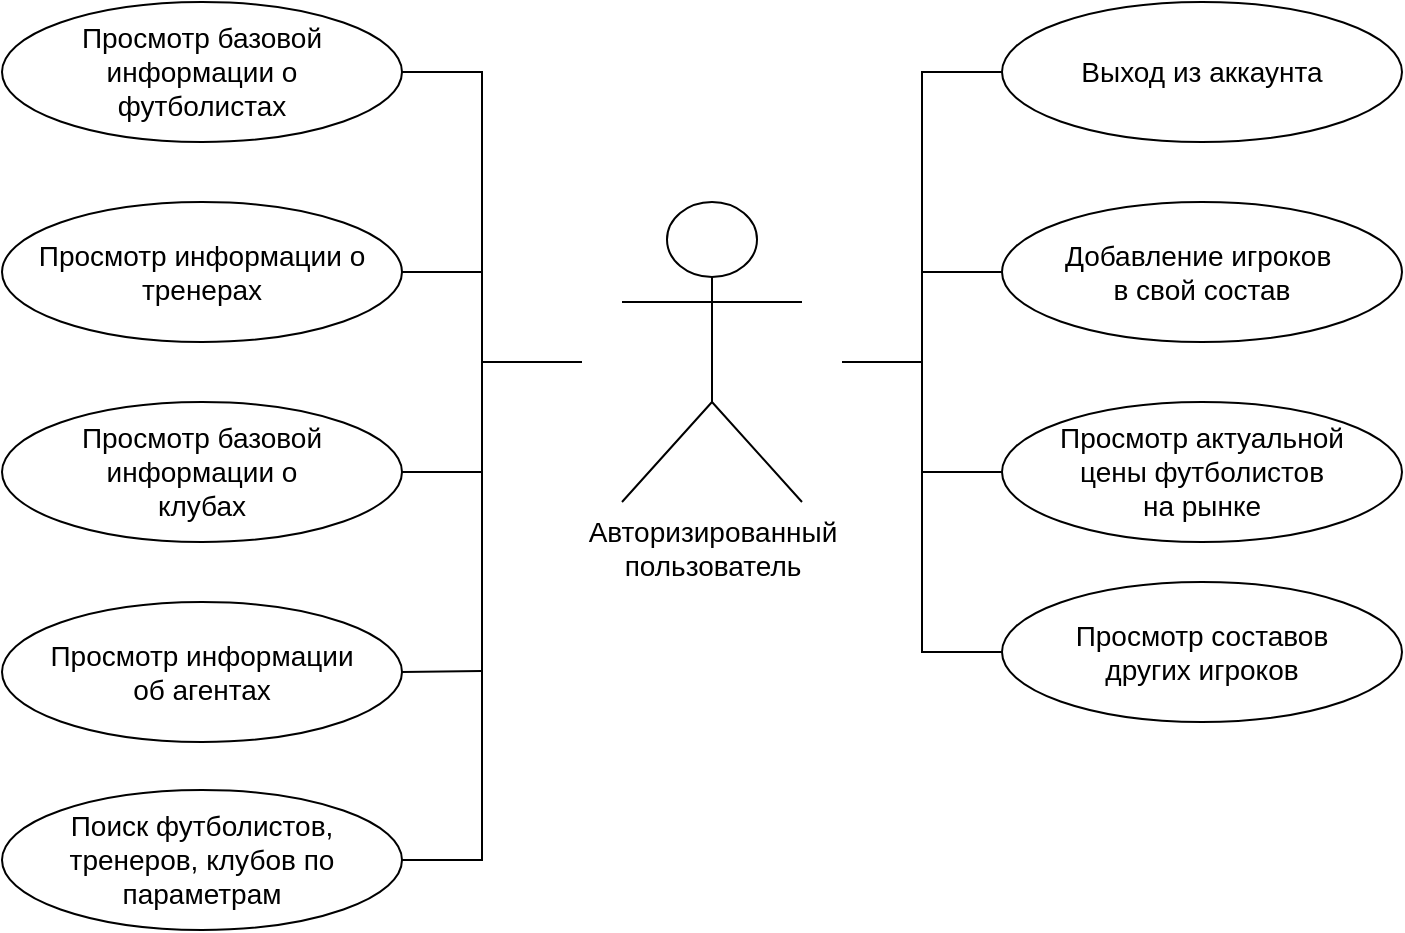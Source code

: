 <mxfile>
    <diagram id="JgWmcChnruEpAp_GRVAy" name="Страница 1">
        <mxGraphModel dx="611" dy="682" grid="1" gridSize="10" guides="1" tooltips="1" connect="1" arrows="1" fold="1" page="1" pageScale="1" pageWidth="827" pageHeight="1169" math="0" shadow="0">
            <root>
                <mxCell id="0"/>
                <mxCell id="1" parent="0"/>
                <mxCell id="2" value="&lt;span style=&quot;font-size: 14px&quot;&gt;Авторизированный&lt;br&gt;пользователь&lt;br&gt;&lt;br&gt;&lt;/span&gt;" style="shape=umlActor;verticalLabelPosition=bottom;verticalAlign=top;html=1;" parent="1" vertex="1">
                    <mxGeometry x="390" y="220" width="90" height="150" as="geometry"/>
                </mxCell>
                <mxCell id="10" style="edgeStyle=orthogonalEdgeStyle;rounded=0;html=1;fontSize=14;endArrow=none;endFill=0;strokeColor=default;exitX=0;exitY=0.5;exitDx=0;exitDy=0;entryX=0;entryY=0.5;entryDx=0;entryDy=0;" parent="1" source="13" target="3" edge="1">
                    <mxGeometry relative="1" as="geometry">
                        <Array as="points">
                            <mxPoint x="540" y="155"/>
                            <mxPoint x="540" y="355"/>
                        </Array>
                        <mxPoint x="570" y="155" as="sourcePoint"/>
                        <mxPoint x="570" y="355" as="targetPoint"/>
                    </mxGeometry>
                </mxCell>
                <mxCell id="3" value="Просмотр актуальной &lt;br&gt;цены&amp;nbsp;футболистов &lt;br&gt;на рынке" style="ellipse;whiteSpace=wrap;html=1;fontSize=14;" parent="1" vertex="1">
                    <mxGeometry x="580" y="320" width="200" height="70" as="geometry"/>
                </mxCell>
                <mxCell id="11" style="edgeStyle=orthogonalEdgeStyle;rounded=0;html=1;fontSize=14;endArrow=none;endFill=0;strokeColor=default;exitX=0;exitY=0.5;exitDx=0;exitDy=0;" parent="1" source="4" edge="1">
                    <mxGeometry relative="1" as="geometry">
                        <mxPoint x="540" y="255" as="targetPoint"/>
                        <mxPoint x="570" y="255" as="sourcePoint"/>
                    </mxGeometry>
                </mxCell>
                <mxCell id="4" value="Добавление игроков&amp;nbsp;&lt;br&gt;в свой состав" style="ellipse;whiteSpace=wrap;html=1;fontSize=14;" parent="1" vertex="1">
                    <mxGeometry x="580" y="220" width="200" height="70" as="geometry"/>
                </mxCell>
                <mxCell id="9" style="edgeStyle=orthogonalEdgeStyle;html=1;exitX=1;exitY=0.5;exitDx=0;exitDy=0;entryX=1;entryY=0.5;entryDx=0;entryDy=0;fontSize=14;strokeColor=default;rounded=0;endArrow=none;endFill=0;" parent="1" source="5" target="7" edge="1">
                    <mxGeometry relative="1" as="geometry">
                        <Array as="points">
                            <mxPoint x="320" y="155"/>
                            <mxPoint x="320" y="355"/>
                        </Array>
                    </mxGeometry>
                </mxCell>
                <mxCell id="5" value="Просмотр базовой информации о &lt;br&gt;футболистах" style="ellipse;whiteSpace=wrap;html=1;fontSize=14;" parent="1" vertex="1">
                    <mxGeometry x="80" y="120" width="200" height="70" as="geometry"/>
                </mxCell>
                <mxCell id="12" style="edgeStyle=orthogonalEdgeStyle;rounded=0;html=1;exitX=1;exitY=0.5;exitDx=0;exitDy=0;fontSize=14;endArrow=none;endFill=0;strokeColor=default;" parent="1" source="6" edge="1">
                    <mxGeometry relative="1" as="geometry">
                        <mxPoint x="320" y="255" as="targetPoint"/>
                    </mxGeometry>
                </mxCell>
                <mxCell id="6" value="Просмотр информации о &lt;br&gt;тренерах" style="ellipse;whiteSpace=wrap;html=1;fontSize=14;" parent="1" vertex="1">
                    <mxGeometry x="80" y="220" width="200" height="70" as="geometry"/>
                </mxCell>
                <mxCell id="7" value="Просмотр базовой информации о &lt;br&gt;клубах" style="ellipse;whiteSpace=wrap;html=1;fontSize=14;" parent="1" vertex="1">
                    <mxGeometry x="80" y="320" width="200" height="70" as="geometry"/>
                </mxCell>
                <mxCell id="15" style="edgeStyle=orthogonalEdgeStyle;html=1;exitX=1;exitY=0.5;exitDx=0;exitDy=0;rounded=0;endArrow=none;endFill=0;" parent="1" source="8" edge="1">
                    <mxGeometry relative="1" as="geometry">
                        <mxPoint x="370" y="300" as="targetPoint"/>
                        <Array as="points">
                            <mxPoint x="320" y="549"/>
                            <mxPoint x="320" y="300"/>
                        </Array>
                    </mxGeometry>
                </mxCell>
                <mxCell id="8" value="Поиск футболистов, тренеров, клубов по параметрам" style="ellipse;whiteSpace=wrap;html=1;fontSize=14;" parent="1" vertex="1">
                    <mxGeometry x="80" y="514" width="200" height="70" as="geometry"/>
                </mxCell>
                <mxCell id="13" value="Выход из аккаунта" style="ellipse;whiteSpace=wrap;html=1;fontSize=14;" parent="1" vertex="1">
                    <mxGeometry x="580" y="120" width="200" height="70" as="geometry"/>
                </mxCell>
                <mxCell id="16" style="edgeStyle=orthogonalEdgeStyle;rounded=0;html=1;exitX=0;exitY=0.5;exitDx=0;exitDy=0;endArrow=none;endFill=0;" parent="1" source="14" edge="1">
                    <mxGeometry relative="1" as="geometry">
                        <mxPoint x="500.0" y="300" as="targetPoint"/>
                        <Array as="points">
                            <mxPoint x="540" y="445"/>
                            <mxPoint x="540" y="300"/>
                        </Array>
                    </mxGeometry>
                </mxCell>
                <mxCell id="14" value="Просмотр составов&lt;br&gt;других игроков" style="ellipse;whiteSpace=wrap;html=1;fontSize=14;" parent="1" vertex="1">
                    <mxGeometry x="580" y="410" width="200" height="70" as="geometry"/>
                </mxCell>
                <mxCell id="18" style="edgeStyle=none;html=1;exitX=1;exitY=0.5;exitDx=0;exitDy=0;endArrow=none;endFill=0;" edge="1" parent="1" source="17">
                    <mxGeometry relative="1" as="geometry">
                        <mxPoint x="320" y="454.471" as="targetPoint"/>
                    </mxGeometry>
                </mxCell>
                <mxCell id="17" value="Просмотр информации &lt;br&gt;об агентах" style="ellipse;whiteSpace=wrap;html=1;fontSize=14;" vertex="1" parent="1">
                    <mxGeometry x="80" y="420" width="200" height="70" as="geometry"/>
                </mxCell>
            </root>
        </mxGraphModel>
    </diagram>
</mxfile>